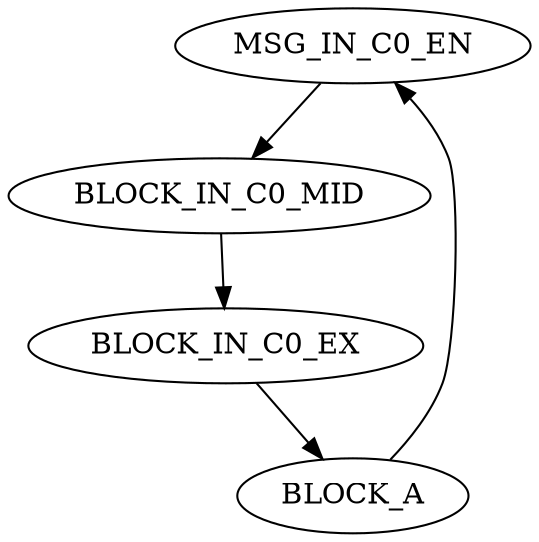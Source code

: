 digraph g {
name="BasicRun_CPU0_StartStopAbort";
edge  [type="defdst"]
node  [cpu="0"];
  
  MSG_IN_C0_EN    [type="tmsg",  pattern="IN_C0",  patentry="true", toffs=10, id="0x1000000000000000", par="0x0000000000000000", tef="0"];
  BLOCK_IN_C0_MID [type="block", pattern="IN_C0",  tperiod=1000000000];
  BLOCK_IN_C0_EX  [type="block", pattern="IN_C0",  patexit="true", qlo="1", tperiod=1000];
  BLOCK_A  [type="block", pattern="A",  patentry="true", patexit="true", qlo="1", tperiod=1000];

  MSG_IN_C0_EN->BLOCK_IN_C0_MID->BLOCK_IN_C0_EX->BLOCK_A->MSG_IN_C0_EN;
}
